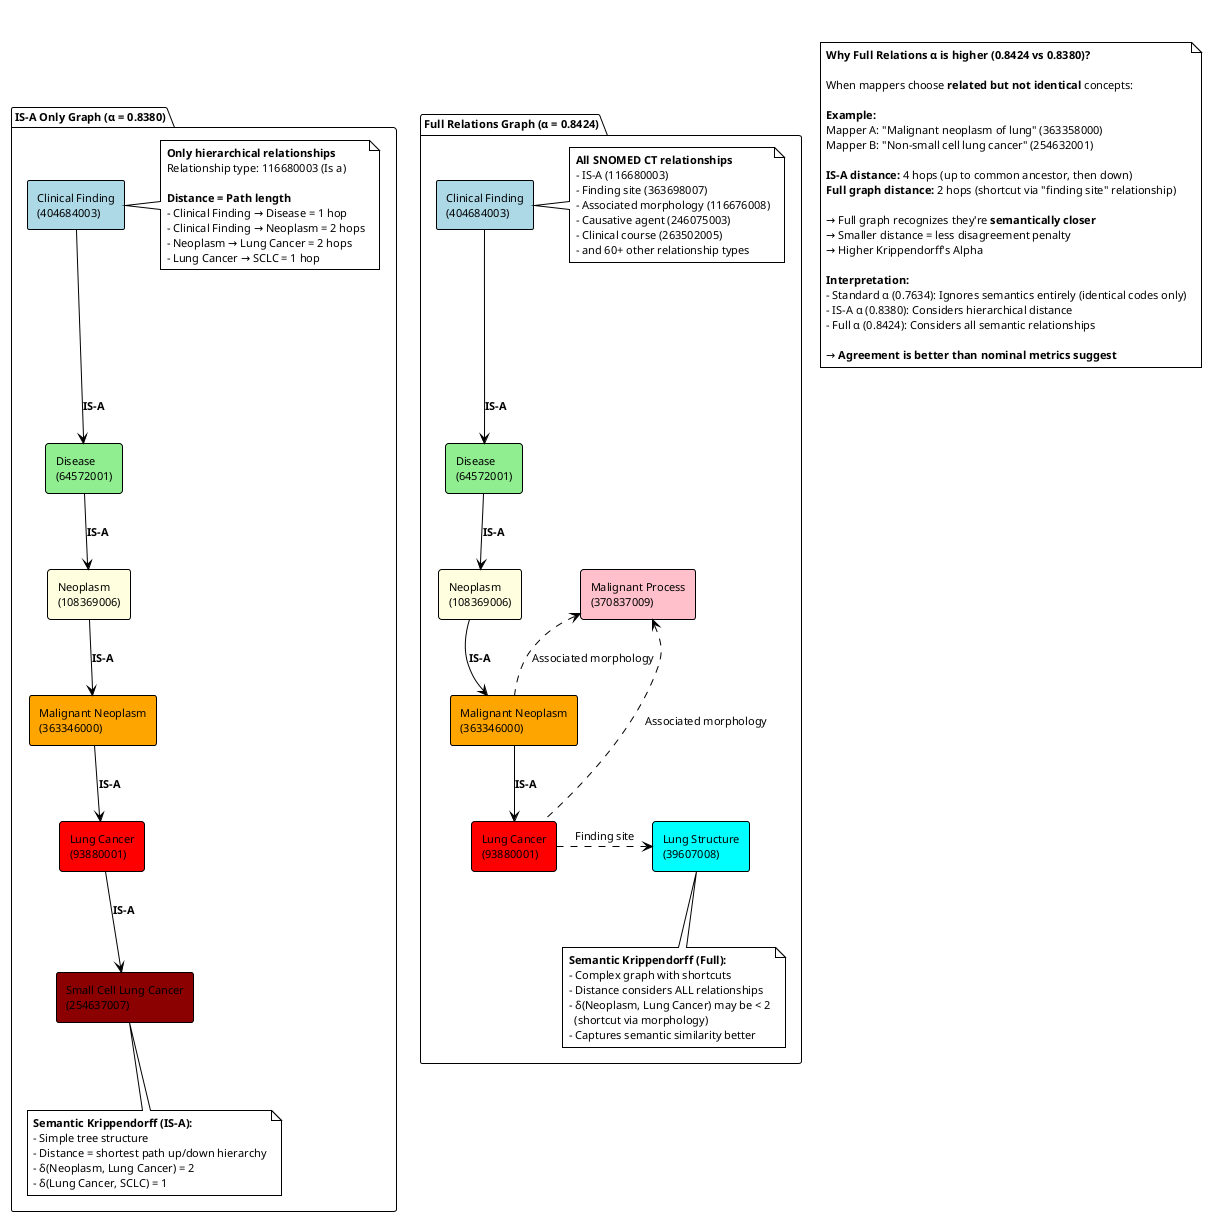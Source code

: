 @startuml Krippendorff Alpha: IS-A vs Full Relations Graph

!theme plain
skinparam backgroundColor white
skinparam defaultFontSize 11
skinparam defaultFontName Arial

' ============================================================================
' LEFT SIDE: IS-A ONLY GRAPH (Hierarchical)
' ============================================================================

package "IS-A Only Graph (α = 0.8380)" {

  rectangle "Clinical Finding\n(404684003)" as CF1 #LightBlue

  rectangle "Disease\n(64572001)" as D1 #LightGreen

  rectangle "Neoplasm\n(108369006)" as N1 #LightYellow

  rectangle "Malignant Neoplasm\n(363346000)" as MN1 #Orange

  rectangle "Lung Cancer\n(93880001)" as LC1 #Red

  rectangle "Small Cell Lung Cancer\n(254637007)" as SCLC1 #DarkRed

  CF1 -down-> D1 : **IS-A**
  D1 -down-> N1 : **IS-A**
  N1 -down-> MN1 : **IS-A**
  MN1 -down-> LC1 : **IS-A**
  LC1 -down-> SCLC1 : **IS-A**

  note right of CF1
    **Only hierarchical relationships**
    Relationship type: 116680003 (Is a)

    **Distance = Path length**
    - Clinical Finding → Disease = 1 hop
    - Clinical Finding → Neoplasm = 2 hops
    - Neoplasm → Lung Cancer = 2 hops
    - Lung Cancer → SCLC = 1 hop
  end note

  note bottom of SCLC1
    **Semantic Krippendorff (IS-A):**
    - Simple tree structure
    - Distance = shortest path up/down hierarchy
    - δ(Neoplasm, Lung Cancer) = 2
    - δ(Lung Cancer, SCLC) = 1
  end note
}

' ============================================================================
' RIGHT SIDE: FULL RELATIONS GRAPH (All relationships)
' ============================================================================

package "Full Relations Graph (α = 0.8424)" {

  rectangle "Clinical Finding\n(404684003)" as CF2 #LightBlue

  rectangle "Disease\n(64572001)" as D2 #LightGreen

  rectangle "Neoplasm\n(108369006)" as N2 #LightYellow

  rectangle "Malignant Neoplasm\n(363346000)" as MN2 #Orange

  rectangle "Lung Cancer\n(93880001)" as LC2 #Red

  rectangle "Lung Structure\n(39607008)" as LS #Cyan

  rectangle "Malignant Process\n(370837009)" as MP #Pink

  CF2 -down-> D2 : **IS-A**
  D2 -down-> N2 : **IS-A**
  N2 -down-> MN2 : **IS-A**
  MN2 -down-> LC2 : **IS-A**

  LC2 .right.> LS : Finding site
  LC2 .left.> MP : Associated morphology
  MN2 .up.> MP : Associated morphology

  note right of CF2
    **All SNOMED CT relationships**
    - IS-A (116680003)
    - Finding site (363698007)
    - Associated morphology (116676008)
    - Causative agent (246075003)
    - Clinical course (263502005)
    - and 60+ other relationship types
  end note

  note bottom of LS
    **Semantic Krippendorff (Full):**
    - Complex graph with shortcuts
    - Distance considers ALL relationships
    - δ(Neoplasm, Lung Cancer) may be < 2
      (shortcut via morphology)
    - Captures semantic similarity better
  end note
}

' ============================================================================
' COMPARISON BOX
' ============================================================================

note as ComparisonNote
  **Why Full Relations α is higher (0.8424 vs 0.8380)?**

  When mappers choose **related but not identical** concepts:

  **Example:**
  Mapper A: "Malignant neoplasm of lung" (363358000)
  Mapper B: "Non-small cell lung cancer" (254632001)

  **IS-A distance:** 4 hops (up to common ancestor, then down)
  **Full graph distance:** 2 hops (shortcut via "finding site" relationship)

  → Full graph recognizes they're **semantically closer**
  → Smaller distance = less disagreement penalty
  → Higher Krippendorff's Alpha

  **Interpretation:**
  - Standard α (0.7634): Ignores semantics entirely (identical codes only)
  - IS-A α (0.8380): Considers hierarchical distance
  - Full α (0.8424): Considers all semantic relationships

  → **Agreement is better than nominal metrics suggest**
end note

ComparisonNote -[hidden]right- CF2

@enduml
